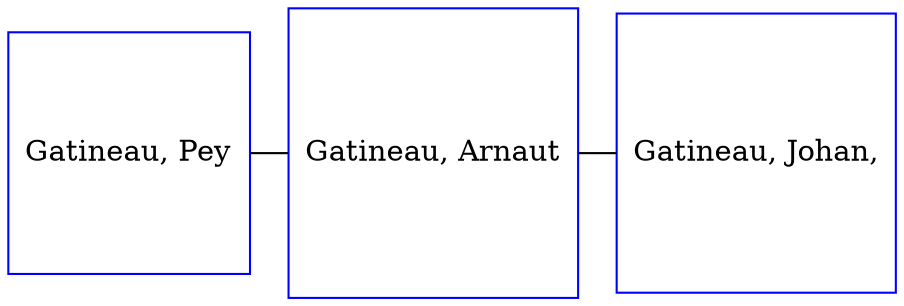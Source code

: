 digraph D {
    edge [dir=none];    node [shape=box];    "001323"   [label="Gatineau, Pey", shape=box, regular=1, color="blue"] ;
"001324"   [label="Gatineau, Arnaut", shape=box, regular=1, color="blue"] ;
"001325"   [label="Gatineau, Johan,", shape=box, regular=1, color="blue"] ;
{rank=same; 001323->001324->001325};
}